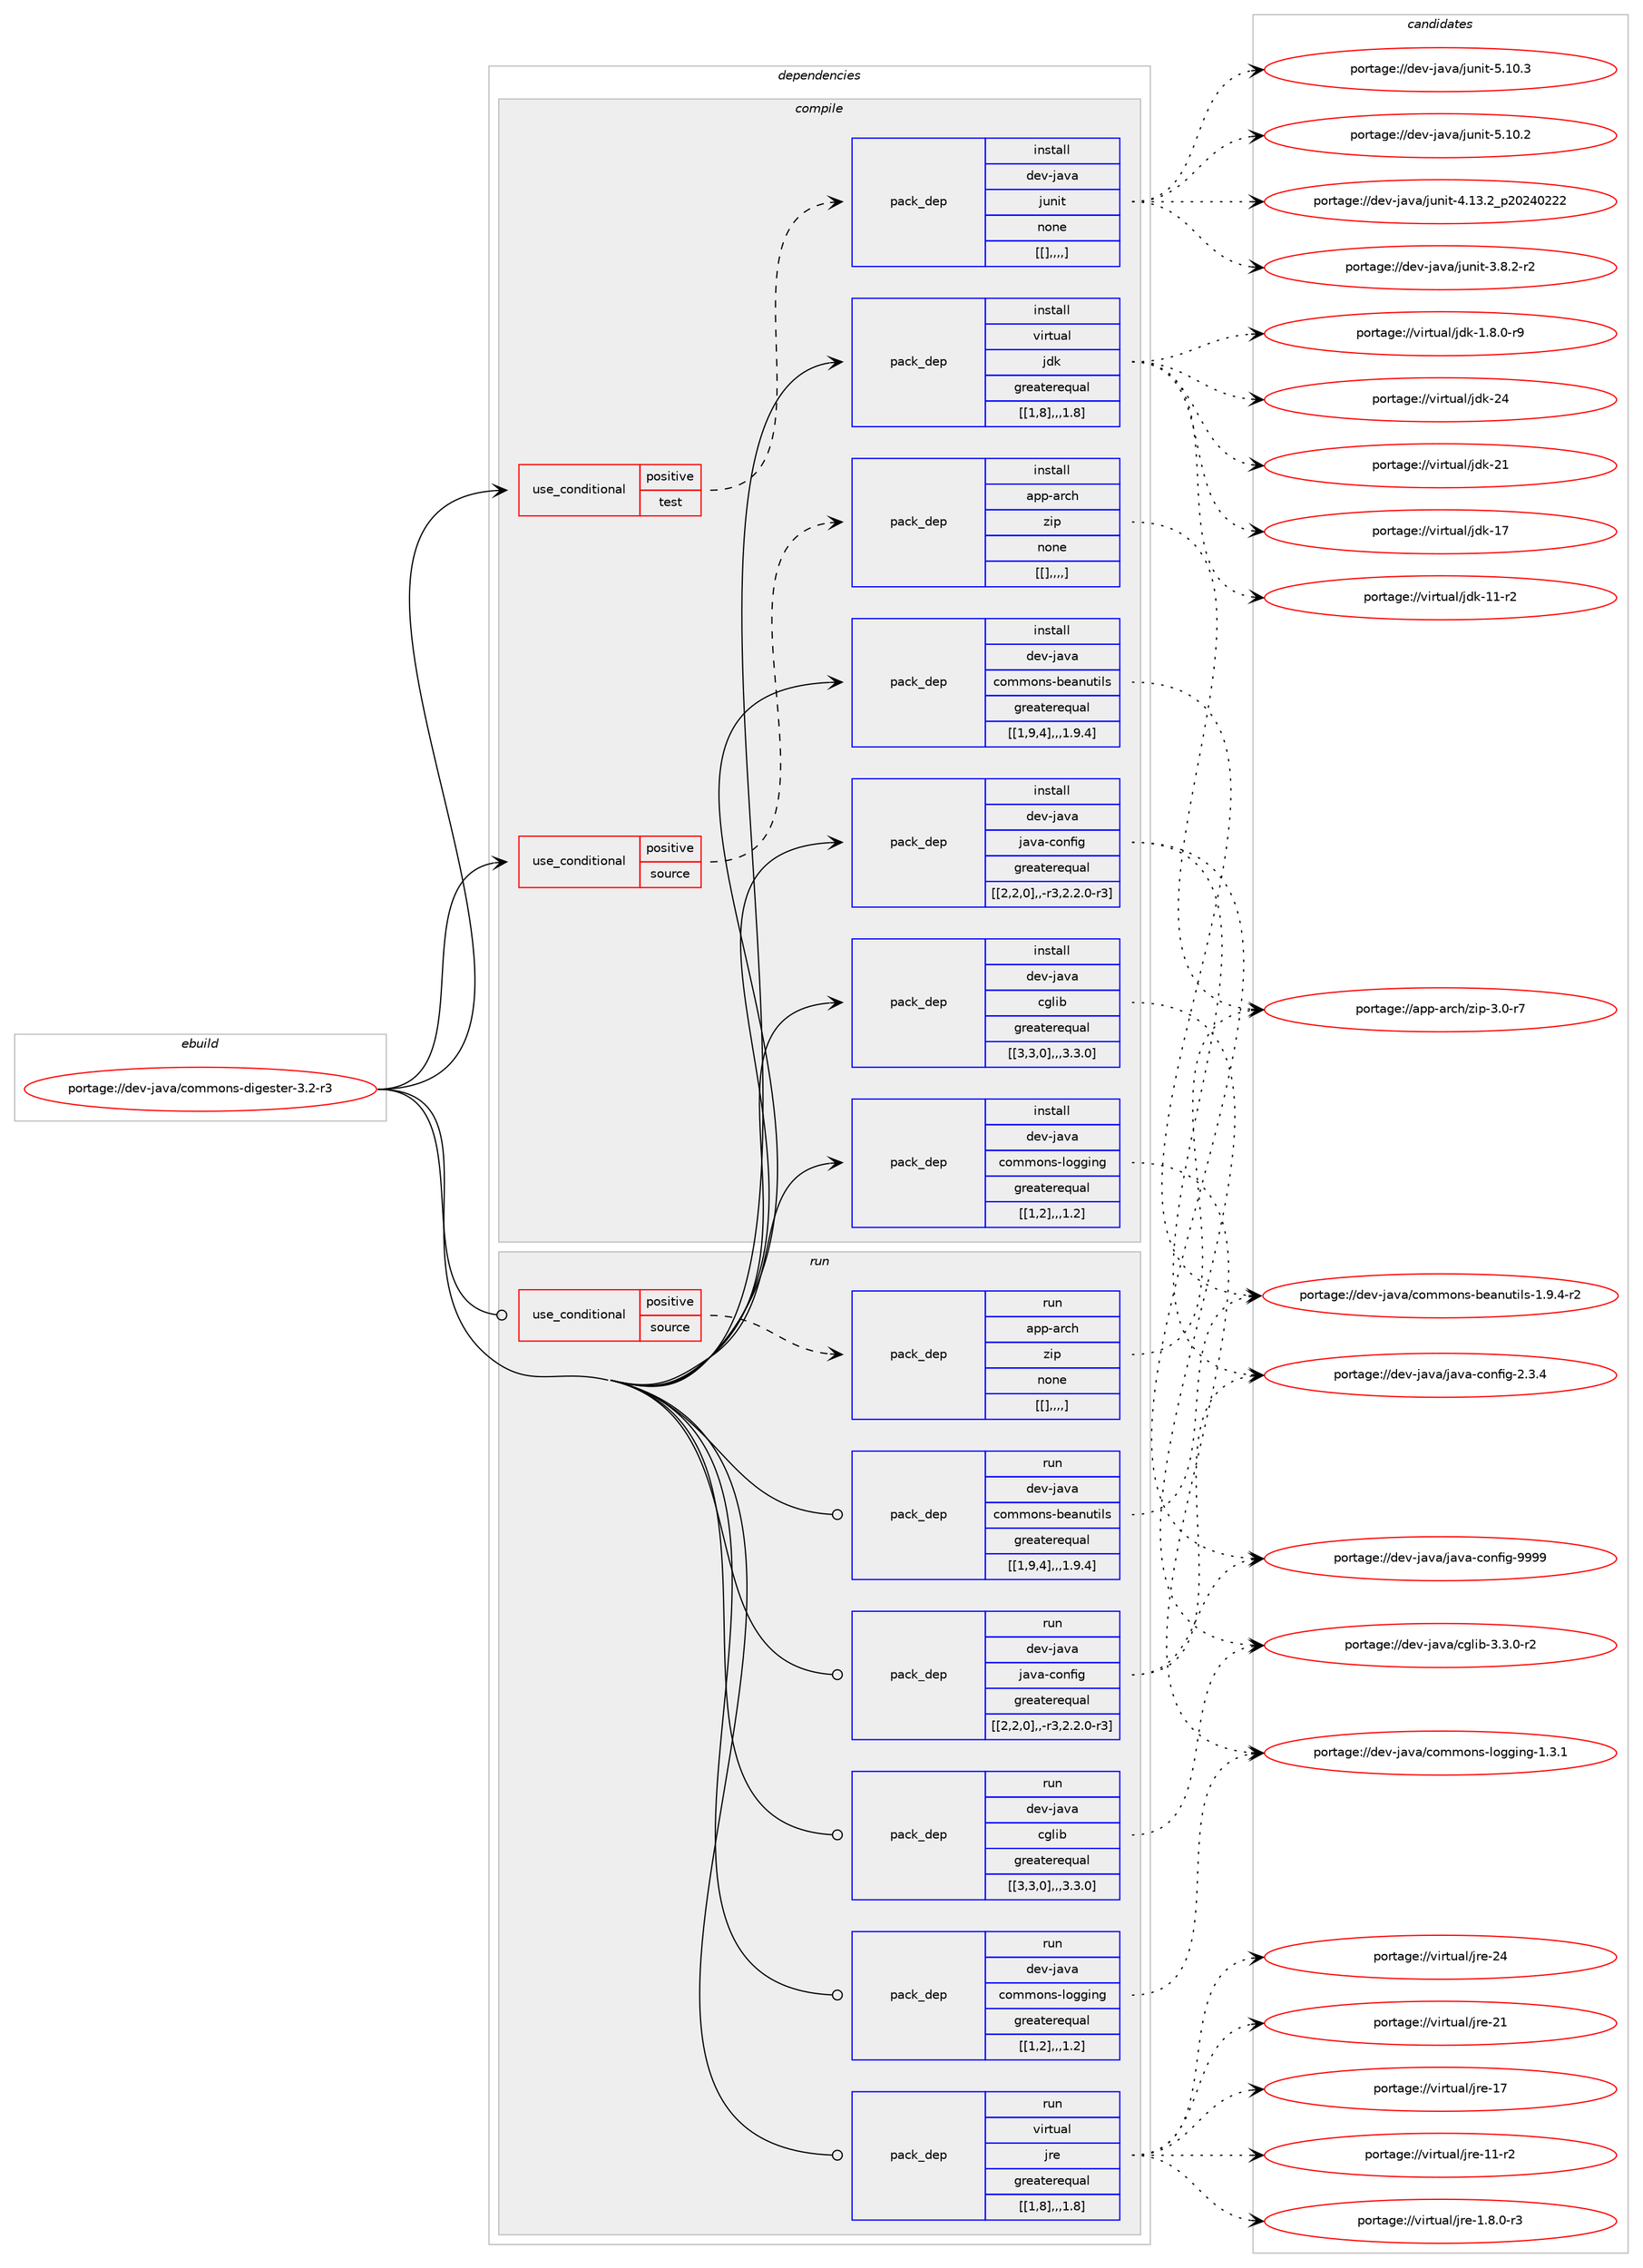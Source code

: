 digraph prolog {

# *************
# Graph options
# *************

newrank=true;
concentrate=true;
compound=true;
graph [rankdir=LR,fontname=Helvetica,fontsize=10,ranksep=1.5];#, ranksep=2.5, nodesep=0.2];
edge  [arrowhead=vee];
node  [fontname=Helvetica,fontsize=10];

# **********
# The ebuild
# **********

subgraph cluster_leftcol {
color=gray;
label=<<i>ebuild</i>>;
id [label="portage://dev-java/commons-digester-3.2-r3", color=red, width=4, href="../dev-java/commons-digester-3.2-r3.svg"];
}

# ****************
# The dependencies
# ****************

subgraph cluster_midcol {
color=gray;
label=<<i>dependencies</i>>;
subgraph cluster_compile {
fillcolor="#eeeeee";
style=filled;
label=<<i>compile</i>>;
subgraph cond21998 {
dependency93782 [label=<<TABLE BORDER="0" CELLBORDER="1" CELLSPACING="0" CELLPADDING="4"><TR><TD ROWSPAN="3" CELLPADDING="10">use_conditional</TD></TR><TR><TD>positive</TD></TR><TR><TD>source</TD></TR></TABLE>>, shape=none, color=red];
subgraph pack70734 {
dependency93783 [label=<<TABLE BORDER="0" CELLBORDER="1" CELLSPACING="0" CELLPADDING="4" WIDTH="220"><TR><TD ROWSPAN="6" CELLPADDING="30">pack_dep</TD></TR><TR><TD WIDTH="110">install</TD></TR><TR><TD>app-arch</TD></TR><TR><TD>zip</TD></TR><TR><TD>none</TD></TR><TR><TD>[[],,,,]</TD></TR></TABLE>>, shape=none, color=blue];
}
dependency93782:e -> dependency93783:w [weight=20,style="dashed",arrowhead="vee"];
}
id:e -> dependency93782:w [weight=20,style="solid",arrowhead="vee"];
subgraph cond21999 {
dependency93784 [label=<<TABLE BORDER="0" CELLBORDER="1" CELLSPACING="0" CELLPADDING="4"><TR><TD ROWSPAN="3" CELLPADDING="10">use_conditional</TD></TR><TR><TD>positive</TD></TR><TR><TD>test</TD></TR></TABLE>>, shape=none, color=red];
subgraph pack70735 {
dependency93785 [label=<<TABLE BORDER="0" CELLBORDER="1" CELLSPACING="0" CELLPADDING="4" WIDTH="220"><TR><TD ROWSPAN="6" CELLPADDING="30">pack_dep</TD></TR><TR><TD WIDTH="110">install</TD></TR><TR><TD>dev-java</TD></TR><TR><TD>junit</TD></TR><TR><TD>none</TD></TR><TR><TD>[[],,,,]</TD></TR></TABLE>>, shape=none, color=blue];
}
dependency93784:e -> dependency93785:w [weight=20,style="dashed",arrowhead="vee"];
}
id:e -> dependency93784:w [weight=20,style="solid",arrowhead="vee"];
subgraph pack70736 {
dependency93786 [label=<<TABLE BORDER="0" CELLBORDER="1" CELLSPACING="0" CELLPADDING="4" WIDTH="220"><TR><TD ROWSPAN="6" CELLPADDING="30">pack_dep</TD></TR><TR><TD WIDTH="110">install</TD></TR><TR><TD>dev-java</TD></TR><TR><TD>cglib</TD></TR><TR><TD>greaterequal</TD></TR><TR><TD>[[3,3,0],,,3.3.0]</TD></TR></TABLE>>, shape=none, color=blue];
}
id:e -> dependency93786:w [weight=20,style="solid",arrowhead="vee"];
subgraph pack70737 {
dependency93787 [label=<<TABLE BORDER="0" CELLBORDER="1" CELLSPACING="0" CELLPADDING="4" WIDTH="220"><TR><TD ROWSPAN="6" CELLPADDING="30">pack_dep</TD></TR><TR><TD WIDTH="110">install</TD></TR><TR><TD>dev-java</TD></TR><TR><TD>commons-beanutils</TD></TR><TR><TD>greaterequal</TD></TR><TR><TD>[[1,9,4],,,1.9.4]</TD></TR></TABLE>>, shape=none, color=blue];
}
id:e -> dependency93787:w [weight=20,style="solid",arrowhead="vee"];
subgraph pack70738 {
dependency93788 [label=<<TABLE BORDER="0" CELLBORDER="1" CELLSPACING="0" CELLPADDING="4" WIDTH="220"><TR><TD ROWSPAN="6" CELLPADDING="30">pack_dep</TD></TR><TR><TD WIDTH="110">install</TD></TR><TR><TD>dev-java</TD></TR><TR><TD>commons-logging</TD></TR><TR><TD>greaterequal</TD></TR><TR><TD>[[1,2],,,1.2]</TD></TR></TABLE>>, shape=none, color=blue];
}
id:e -> dependency93788:w [weight=20,style="solid",arrowhead="vee"];
subgraph pack70739 {
dependency93789 [label=<<TABLE BORDER="0" CELLBORDER="1" CELLSPACING="0" CELLPADDING="4" WIDTH="220"><TR><TD ROWSPAN="6" CELLPADDING="30">pack_dep</TD></TR><TR><TD WIDTH="110">install</TD></TR><TR><TD>dev-java</TD></TR><TR><TD>java-config</TD></TR><TR><TD>greaterequal</TD></TR><TR><TD>[[2,2,0],,-r3,2.2.0-r3]</TD></TR></TABLE>>, shape=none, color=blue];
}
id:e -> dependency93789:w [weight=20,style="solid",arrowhead="vee"];
subgraph pack70740 {
dependency93790 [label=<<TABLE BORDER="0" CELLBORDER="1" CELLSPACING="0" CELLPADDING="4" WIDTH="220"><TR><TD ROWSPAN="6" CELLPADDING="30">pack_dep</TD></TR><TR><TD WIDTH="110">install</TD></TR><TR><TD>virtual</TD></TR><TR><TD>jdk</TD></TR><TR><TD>greaterequal</TD></TR><TR><TD>[[1,8],,,1.8]</TD></TR></TABLE>>, shape=none, color=blue];
}
id:e -> dependency93790:w [weight=20,style="solid",arrowhead="vee"];
}
subgraph cluster_compileandrun {
fillcolor="#eeeeee";
style=filled;
label=<<i>compile and run</i>>;
}
subgraph cluster_run {
fillcolor="#eeeeee";
style=filled;
label=<<i>run</i>>;
subgraph cond22000 {
dependency93791 [label=<<TABLE BORDER="0" CELLBORDER="1" CELLSPACING="0" CELLPADDING="4"><TR><TD ROWSPAN="3" CELLPADDING="10">use_conditional</TD></TR><TR><TD>positive</TD></TR><TR><TD>source</TD></TR></TABLE>>, shape=none, color=red];
subgraph pack70741 {
dependency93792 [label=<<TABLE BORDER="0" CELLBORDER="1" CELLSPACING="0" CELLPADDING="4" WIDTH="220"><TR><TD ROWSPAN="6" CELLPADDING="30">pack_dep</TD></TR><TR><TD WIDTH="110">run</TD></TR><TR><TD>app-arch</TD></TR><TR><TD>zip</TD></TR><TR><TD>none</TD></TR><TR><TD>[[],,,,]</TD></TR></TABLE>>, shape=none, color=blue];
}
dependency93791:e -> dependency93792:w [weight=20,style="dashed",arrowhead="vee"];
}
id:e -> dependency93791:w [weight=20,style="solid",arrowhead="odot"];
subgraph pack70742 {
dependency93793 [label=<<TABLE BORDER="0" CELLBORDER="1" CELLSPACING="0" CELLPADDING="4" WIDTH="220"><TR><TD ROWSPAN="6" CELLPADDING="30">pack_dep</TD></TR><TR><TD WIDTH="110">run</TD></TR><TR><TD>dev-java</TD></TR><TR><TD>cglib</TD></TR><TR><TD>greaterequal</TD></TR><TR><TD>[[3,3,0],,,3.3.0]</TD></TR></TABLE>>, shape=none, color=blue];
}
id:e -> dependency93793:w [weight=20,style="solid",arrowhead="odot"];
subgraph pack70743 {
dependency93794 [label=<<TABLE BORDER="0" CELLBORDER="1" CELLSPACING="0" CELLPADDING="4" WIDTH="220"><TR><TD ROWSPAN="6" CELLPADDING="30">pack_dep</TD></TR><TR><TD WIDTH="110">run</TD></TR><TR><TD>dev-java</TD></TR><TR><TD>commons-beanutils</TD></TR><TR><TD>greaterequal</TD></TR><TR><TD>[[1,9,4],,,1.9.4]</TD></TR></TABLE>>, shape=none, color=blue];
}
id:e -> dependency93794:w [weight=20,style="solid",arrowhead="odot"];
subgraph pack70744 {
dependency93795 [label=<<TABLE BORDER="0" CELLBORDER="1" CELLSPACING="0" CELLPADDING="4" WIDTH="220"><TR><TD ROWSPAN="6" CELLPADDING="30">pack_dep</TD></TR><TR><TD WIDTH="110">run</TD></TR><TR><TD>dev-java</TD></TR><TR><TD>commons-logging</TD></TR><TR><TD>greaterequal</TD></TR><TR><TD>[[1,2],,,1.2]</TD></TR></TABLE>>, shape=none, color=blue];
}
id:e -> dependency93795:w [weight=20,style="solid",arrowhead="odot"];
subgraph pack70745 {
dependency93796 [label=<<TABLE BORDER="0" CELLBORDER="1" CELLSPACING="0" CELLPADDING="4" WIDTH="220"><TR><TD ROWSPAN="6" CELLPADDING="30">pack_dep</TD></TR><TR><TD WIDTH="110">run</TD></TR><TR><TD>dev-java</TD></TR><TR><TD>java-config</TD></TR><TR><TD>greaterequal</TD></TR><TR><TD>[[2,2,0],,-r3,2.2.0-r3]</TD></TR></TABLE>>, shape=none, color=blue];
}
id:e -> dependency93796:w [weight=20,style="solid",arrowhead="odot"];
subgraph pack70746 {
dependency93797 [label=<<TABLE BORDER="0" CELLBORDER="1" CELLSPACING="0" CELLPADDING="4" WIDTH="220"><TR><TD ROWSPAN="6" CELLPADDING="30">pack_dep</TD></TR><TR><TD WIDTH="110">run</TD></TR><TR><TD>virtual</TD></TR><TR><TD>jre</TD></TR><TR><TD>greaterequal</TD></TR><TR><TD>[[1,8],,,1.8]</TD></TR></TABLE>>, shape=none, color=blue];
}
id:e -> dependency93797:w [weight=20,style="solid",arrowhead="odot"];
}
}

# **************
# The candidates
# **************

subgraph cluster_choices {
rank=same;
color=gray;
label=<<i>candidates</i>>;

subgraph choice70734 {
color=black;
nodesep=1;
choice9711211245971149910447122105112455146484511455 [label="portage://app-arch/zip-3.0-r7", color=red, width=4,href="../app-arch/zip-3.0-r7.svg"];
dependency93783:e -> choice9711211245971149910447122105112455146484511455:w [style=dotted,weight="100"];
}
subgraph choice70735 {
color=black;
nodesep=1;
choice1001011184510697118974710611711010511645534649484651 [label="portage://dev-java/junit-5.10.3", color=red, width=4,href="../dev-java/junit-5.10.3.svg"];
choice1001011184510697118974710611711010511645534649484650 [label="portage://dev-java/junit-5.10.2", color=red, width=4,href="../dev-java/junit-5.10.2.svg"];
choice1001011184510697118974710611711010511645524649514650951125048505248505050 [label="portage://dev-java/junit-4.13.2_p20240222", color=red, width=4,href="../dev-java/junit-4.13.2_p20240222.svg"];
choice100101118451069711897471061171101051164551465646504511450 [label="portage://dev-java/junit-3.8.2-r2", color=red, width=4,href="../dev-java/junit-3.8.2-r2.svg"];
dependency93785:e -> choice1001011184510697118974710611711010511645534649484651:w [style=dotted,weight="100"];
dependency93785:e -> choice1001011184510697118974710611711010511645534649484650:w [style=dotted,weight="100"];
dependency93785:e -> choice1001011184510697118974710611711010511645524649514650951125048505248505050:w [style=dotted,weight="100"];
dependency93785:e -> choice100101118451069711897471061171101051164551465646504511450:w [style=dotted,weight="100"];
}
subgraph choice70736 {
color=black;
nodesep=1;
choice1001011184510697118974799103108105984551465146484511450 [label="portage://dev-java/cglib-3.3.0-r2", color=red, width=4,href="../dev-java/cglib-3.3.0-r2.svg"];
dependency93786:e -> choice1001011184510697118974799103108105984551465146484511450:w [style=dotted,weight="100"];
}
subgraph choice70737 {
color=black;
nodesep=1;
choice10010111845106971189747991111091091111101154598101971101171161051081154549465746524511450 [label="portage://dev-java/commons-beanutils-1.9.4-r2", color=red, width=4,href="../dev-java/commons-beanutils-1.9.4-r2.svg"];
dependency93787:e -> choice10010111845106971189747991111091091111101154598101971101171161051081154549465746524511450:w [style=dotted,weight="100"];
}
subgraph choice70738 {
color=black;
nodesep=1;
choice100101118451069711897479911110910911111011545108111103103105110103454946514649 [label="portage://dev-java/commons-logging-1.3.1", color=red, width=4,href="../dev-java/commons-logging-1.3.1.svg"];
dependency93788:e -> choice100101118451069711897479911110910911111011545108111103103105110103454946514649:w [style=dotted,weight="100"];
}
subgraph choice70739 {
color=black;
nodesep=1;
choice10010111845106971189747106971189745991111101021051034557575757 [label="portage://dev-java/java-config-9999", color=red, width=4,href="../dev-java/java-config-9999.svg"];
choice1001011184510697118974710697118974599111110102105103455046514652 [label="portage://dev-java/java-config-2.3.4", color=red, width=4,href="../dev-java/java-config-2.3.4.svg"];
dependency93789:e -> choice10010111845106971189747106971189745991111101021051034557575757:w [style=dotted,weight="100"];
dependency93789:e -> choice1001011184510697118974710697118974599111110102105103455046514652:w [style=dotted,weight="100"];
}
subgraph choice70740 {
color=black;
nodesep=1;
choice1181051141161179710847106100107455052 [label="portage://virtual/jdk-24", color=red, width=4,href="../virtual/jdk-24.svg"];
choice1181051141161179710847106100107455049 [label="portage://virtual/jdk-21", color=red, width=4,href="../virtual/jdk-21.svg"];
choice1181051141161179710847106100107454955 [label="portage://virtual/jdk-17", color=red, width=4,href="../virtual/jdk-17.svg"];
choice11810511411611797108471061001074549494511450 [label="portage://virtual/jdk-11-r2", color=red, width=4,href="../virtual/jdk-11-r2.svg"];
choice11810511411611797108471061001074549465646484511457 [label="portage://virtual/jdk-1.8.0-r9", color=red, width=4,href="../virtual/jdk-1.8.0-r9.svg"];
dependency93790:e -> choice1181051141161179710847106100107455052:w [style=dotted,weight="100"];
dependency93790:e -> choice1181051141161179710847106100107455049:w [style=dotted,weight="100"];
dependency93790:e -> choice1181051141161179710847106100107454955:w [style=dotted,weight="100"];
dependency93790:e -> choice11810511411611797108471061001074549494511450:w [style=dotted,weight="100"];
dependency93790:e -> choice11810511411611797108471061001074549465646484511457:w [style=dotted,weight="100"];
}
subgraph choice70741 {
color=black;
nodesep=1;
choice9711211245971149910447122105112455146484511455 [label="portage://app-arch/zip-3.0-r7", color=red, width=4,href="../app-arch/zip-3.0-r7.svg"];
dependency93792:e -> choice9711211245971149910447122105112455146484511455:w [style=dotted,weight="100"];
}
subgraph choice70742 {
color=black;
nodesep=1;
choice1001011184510697118974799103108105984551465146484511450 [label="portage://dev-java/cglib-3.3.0-r2", color=red, width=4,href="../dev-java/cglib-3.3.0-r2.svg"];
dependency93793:e -> choice1001011184510697118974799103108105984551465146484511450:w [style=dotted,weight="100"];
}
subgraph choice70743 {
color=black;
nodesep=1;
choice10010111845106971189747991111091091111101154598101971101171161051081154549465746524511450 [label="portage://dev-java/commons-beanutils-1.9.4-r2", color=red, width=4,href="../dev-java/commons-beanutils-1.9.4-r2.svg"];
dependency93794:e -> choice10010111845106971189747991111091091111101154598101971101171161051081154549465746524511450:w [style=dotted,weight="100"];
}
subgraph choice70744 {
color=black;
nodesep=1;
choice100101118451069711897479911110910911111011545108111103103105110103454946514649 [label="portage://dev-java/commons-logging-1.3.1", color=red, width=4,href="../dev-java/commons-logging-1.3.1.svg"];
dependency93795:e -> choice100101118451069711897479911110910911111011545108111103103105110103454946514649:w [style=dotted,weight="100"];
}
subgraph choice70745 {
color=black;
nodesep=1;
choice10010111845106971189747106971189745991111101021051034557575757 [label="portage://dev-java/java-config-9999", color=red, width=4,href="../dev-java/java-config-9999.svg"];
choice1001011184510697118974710697118974599111110102105103455046514652 [label="portage://dev-java/java-config-2.3.4", color=red, width=4,href="../dev-java/java-config-2.3.4.svg"];
dependency93796:e -> choice10010111845106971189747106971189745991111101021051034557575757:w [style=dotted,weight="100"];
dependency93796:e -> choice1001011184510697118974710697118974599111110102105103455046514652:w [style=dotted,weight="100"];
}
subgraph choice70746 {
color=black;
nodesep=1;
choice1181051141161179710847106114101455052 [label="portage://virtual/jre-24", color=red, width=4,href="../virtual/jre-24.svg"];
choice1181051141161179710847106114101455049 [label="portage://virtual/jre-21", color=red, width=4,href="../virtual/jre-21.svg"];
choice1181051141161179710847106114101454955 [label="portage://virtual/jre-17", color=red, width=4,href="../virtual/jre-17.svg"];
choice11810511411611797108471061141014549494511450 [label="portage://virtual/jre-11-r2", color=red, width=4,href="../virtual/jre-11-r2.svg"];
choice11810511411611797108471061141014549465646484511451 [label="portage://virtual/jre-1.8.0-r3", color=red, width=4,href="../virtual/jre-1.8.0-r3.svg"];
dependency93797:e -> choice1181051141161179710847106114101455052:w [style=dotted,weight="100"];
dependency93797:e -> choice1181051141161179710847106114101455049:w [style=dotted,weight="100"];
dependency93797:e -> choice1181051141161179710847106114101454955:w [style=dotted,weight="100"];
dependency93797:e -> choice11810511411611797108471061141014549494511450:w [style=dotted,weight="100"];
dependency93797:e -> choice11810511411611797108471061141014549465646484511451:w [style=dotted,weight="100"];
}
}

}
